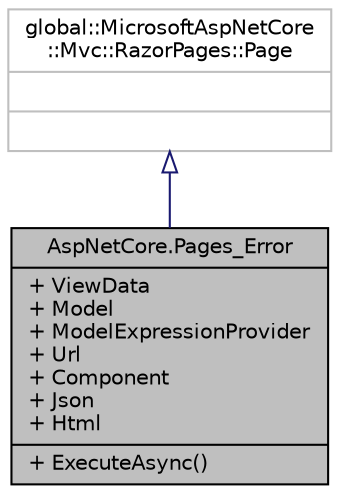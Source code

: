 digraph "AspNetCore.Pages_Error"
{
 // INTERACTIVE_SVG=YES
 // LATEX_PDF_SIZE
  edge [fontname="Helvetica",fontsize="10",labelfontname="Helvetica",labelfontsize="10"];
  node [fontname="Helvetica",fontsize="10",shape=record];
  Node1 [label="{AspNetCore.Pages_Error\n|+ ViewData\l+ Model\l+ ModelExpressionProvider\l+ Url\l+ Component\l+ Json\l+ Html\l|+ ExecuteAsync()\l}",height=0.2,width=0.4,color="black", fillcolor="grey75", style="filled", fontcolor="black",tooltip=" "];
  Node2 -> Node1 [dir="back",color="midnightblue",fontsize="10",style="solid",arrowtail="onormal",fontname="Helvetica"];
  Node2 [label="{global::MicrosoftAspNetCore\l::Mvc::RazorPages::Page\n||}",height=0.2,width=0.4,color="grey75", fillcolor="white", style="filled",tooltip=" "];
}
